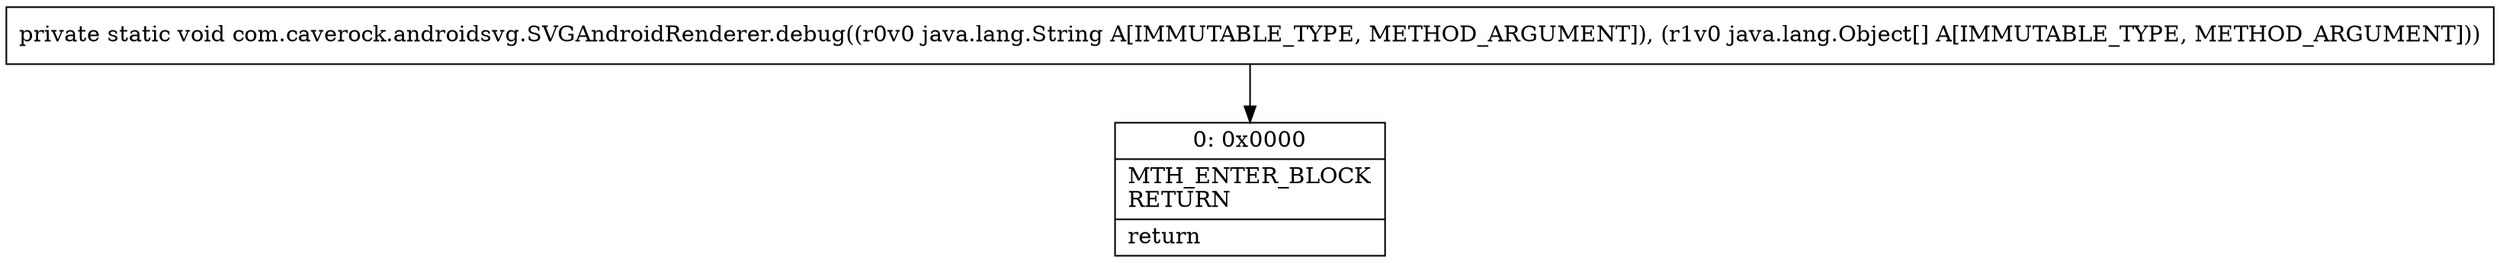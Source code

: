 digraph "CFG forcom.caverock.androidsvg.SVGAndroidRenderer.debug(Ljava\/lang\/String;[Ljava\/lang\/Object;)V" {
Node_0 [shape=record,label="{0\:\ 0x0000|MTH_ENTER_BLOCK\lRETURN\l|return\l}"];
MethodNode[shape=record,label="{private static void com.caverock.androidsvg.SVGAndroidRenderer.debug((r0v0 java.lang.String A[IMMUTABLE_TYPE, METHOD_ARGUMENT]), (r1v0 java.lang.Object[] A[IMMUTABLE_TYPE, METHOD_ARGUMENT])) }"];
MethodNode -> Node_0;
}

